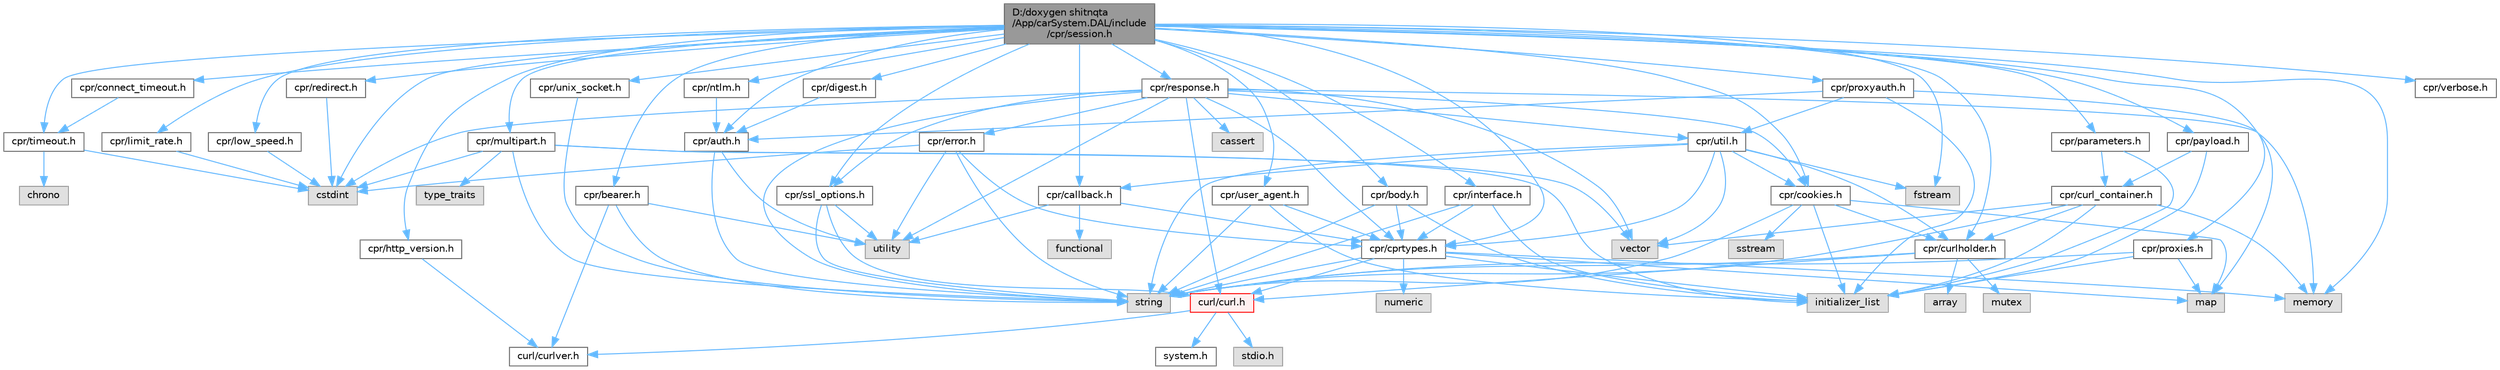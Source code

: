 digraph "D:/doxygen shitnqta/App/carSystem.DAL/include/cpr/session.h"
{
 // INTERACTIVE_SVG=YES
 // LATEX_PDF_SIZE
  bgcolor="transparent";
  edge [fontname=Helvetica,fontsize=10,labelfontname=Helvetica,labelfontsize=10];
  node [fontname=Helvetica,fontsize=10,shape=box,height=0.2,width=0.4];
  Node1 [id="Node000001",label="D:/doxygen shitnqta\l/App/carSystem.DAL/include\l/cpr/session.h",height=0.2,width=0.4,color="gray40", fillcolor="grey60", style="filled", fontcolor="black",tooltip=" "];
  Node1 -> Node2 [id="edge1_Node000001_Node000002",color="steelblue1",style="solid",tooltip=" "];
  Node2 [id="Node000002",label="cstdint",height=0.2,width=0.4,color="grey60", fillcolor="#E0E0E0", style="filled",tooltip=" "];
  Node1 -> Node3 [id="edge2_Node000001_Node000003",color="steelblue1",style="solid",tooltip=" "];
  Node3 [id="Node000003",label="fstream",height=0.2,width=0.4,color="grey60", fillcolor="#E0E0E0", style="filled",tooltip=" "];
  Node1 -> Node4 [id="edge3_Node000001_Node000004",color="steelblue1",style="solid",tooltip=" "];
  Node4 [id="Node000004",label="memory",height=0.2,width=0.4,color="grey60", fillcolor="#E0E0E0", style="filled",tooltip=" "];
  Node1 -> Node5 [id="edge4_Node000001_Node000005",color="steelblue1",style="solid",tooltip=" "];
  Node5 [id="Node000005",label="cpr/auth.h",height=0.2,width=0.4,color="grey40", fillcolor="white", style="filled",URL="$a00014.html",tooltip=" "];
  Node5 -> Node6 [id="edge5_Node000005_Node000006",color="steelblue1",style="solid",tooltip=" "];
  Node6 [id="Node000006",label="string",height=0.2,width=0.4,color="grey60", fillcolor="#E0E0E0", style="filled",tooltip=" "];
  Node5 -> Node7 [id="edge6_Node000005_Node000007",color="steelblue1",style="solid",tooltip=" "];
  Node7 [id="Node000007",label="utility",height=0.2,width=0.4,color="grey60", fillcolor="#E0E0E0", style="filled",tooltip=" "];
  Node1 -> Node8 [id="edge7_Node000001_Node000008",color="steelblue1",style="solid",tooltip=" "];
  Node8 [id="Node000008",label="cpr/bearer.h",height=0.2,width=0.4,color="grey40", fillcolor="white", style="filled",URL="$a00017.html",tooltip=" "];
  Node8 -> Node6 [id="edge8_Node000008_Node000006",color="steelblue1",style="solid",tooltip=" "];
  Node8 -> Node9 [id="edge9_Node000008_Node000009",color="steelblue1",style="solid",tooltip=" "];
  Node9 [id="Node000009",label="curl/curlver.h",height=0.2,width=0.4,color="grey40", fillcolor="white", style="filled",URL="$a00116.html",tooltip=" "];
  Node8 -> Node7 [id="edge10_Node000008_Node000007",color="steelblue1",style="solid",tooltip=" "];
  Node1 -> Node10 [id="edge11_Node000001_Node000010",color="steelblue1",style="solid",tooltip=" "];
  Node10 [id="Node000010",label="cpr/body.h",height=0.2,width=0.4,color="grey40", fillcolor="white", style="filled",URL="$a00020.html",tooltip=" "];
  Node10 -> Node11 [id="edge12_Node000010_Node000011",color="steelblue1",style="solid",tooltip=" "];
  Node11 [id="Node000011",label="initializer_list",height=0.2,width=0.4,color="grey60", fillcolor="#E0E0E0", style="filled",tooltip=" "];
  Node10 -> Node6 [id="edge13_Node000010_Node000006",color="steelblue1",style="solid",tooltip=" "];
  Node10 -> Node12 [id="edge14_Node000010_Node000012",color="steelblue1",style="solid",tooltip=" "];
  Node12 [id="Node000012",label="cpr/cprtypes.h",height=0.2,width=0.4,color="grey40", fillcolor="white", style="filled",URL="$a00035.html",tooltip=" "];
  Node12 -> Node13 [id="edge15_Node000012_Node000013",color="steelblue1",style="solid",tooltip=" "];
  Node13 [id="Node000013",label="curl/curl.h",height=0.2,width=0.4,color="red", fillcolor="#FFF0F0", style="filled",URL="$a00113.html",tooltip=" "];
  Node13 -> Node9 [id="edge16_Node000013_Node000009",color="steelblue1",style="solid",tooltip=" "];
  Node13 -> Node14 [id="edge17_Node000013_Node000014",color="steelblue1",style="solid",tooltip=" "];
  Node14 [id="Node000014",label="system.h",height=0.2,width=0.4,color="grey40", fillcolor="white", style="filled",URL="$a00134.html",tooltip=" "];
  Node13 -> Node15 [id="edge18_Node000013_Node000015",color="steelblue1",style="solid",tooltip=" "];
  Node15 [id="Node000015",label="stdio.h",height=0.2,width=0.4,color="grey60", fillcolor="#E0E0E0", style="filled",tooltip=" "];
  Node12 -> Node11 [id="edge19_Node000012_Node000011",color="steelblue1",style="solid",tooltip=" "];
  Node12 -> Node25 [id="edge20_Node000012_Node000025",color="steelblue1",style="solid",tooltip=" "];
  Node25 [id="Node000025",label="map",height=0.2,width=0.4,color="grey60", fillcolor="#E0E0E0", style="filled",tooltip=" "];
  Node12 -> Node4 [id="edge21_Node000012_Node000004",color="steelblue1",style="solid",tooltip=" "];
  Node12 -> Node26 [id="edge22_Node000012_Node000026",color="steelblue1",style="solid",tooltip=" "];
  Node26 [id="Node000026",label="numeric",height=0.2,width=0.4,color="grey60", fillcolor="#E0E0E0", style="filled",tooltip=" "];
  Node12 -> Node6 [id="edge23_Node000012_Node000006",color="steelblue1",style="solid",tooltip=" "];
  Node1 -> Node27 [id="edge24_Node000001_Node000027",color="steelblue1",style="solid",tooltip=" "];
  Node27 [id="Node000027",label="cpr/callback.h",height=0.2,width=0.4,color="grey40", fillcolor="white", style="filled",URL="$a00023.html",tooltip=" "];
  Node27 -> Node12 [id="edge25_Node000027_Node000012",color="steelblue1",style="solid",tooltip=" "];
  Node27 -> Node28 [id="edge26_Node000027_Node000028",color="steelblue1",style="solid",tooltip=" "];
  Node28 [id="Node000028",label="functional",height=0.2,width=0.4,color="grey60", fillcolor="#E0E0E0", style="filled",tooltip=" "];
  Node27 -> Node7 [id="edge27_Node000027_Node000007",color="steelblue1",style="solid",tooltip=" "];
  Node1 -> Node29 [id="edge28_Node000001_Node000029",color="steelblue1",style="solid",tooltip=" "];
  Node29 [id="Node000029",label="cpr/connect_timeout.h",height=0.2,width=0.4,color="grey40", fillcolor="white", style="filled",URL="$a00026.html",tooltip=" "];
  Node29 -> Node30 [id="edge29_Node000029_Node000030",color="steelblue1",style="solid",tooltip=" "];
  Node30 [id="Node000030",label="cpr/timeout.h",height=0.2,width=0.4,color="grey40", fillcolor="white", style="filled",URL="$a00098.html",tooltip=" "];
  Node30 -> Node31 [id="edge30_Node000030_Node000031",color="steelblue1",style="solid",tooltip=" "];
  Node31 [id="Node000031",label="chrono",height=0.2,width=0.4,color="grey60", fillcolor="#E0E0E0", style="filled",tooltip=" "];
  Node30 -> Node2 [id="edge31_Node000030_Node000002",color="steelblue1",style="solid",tooltip=" "];
  Node1 -> Node32 [id="edge32_Node000001_Node000032",color="steelblue1",style="solid",tooltip=" "];
  Node32 [id="Node000032",label="cpr/cookies.h",height=0.2,width=0.4,color="grey40", fillcolor="white", style="filled",URL="$a00029.html",tooltip=" "];
  Node32 -> Node33 [id="edge33_Node000032_Node000033",color="steelblue1",style="solid",tooltip=" "];
  Node33 [id="Node000033",label="cpr/curlholder.h",height=0.2,width=0.4,color="grey40", fillcolor="white", style="filled",URL="$a00041.html",tooltip=" "];
  Node33 -> Node34 [id="edge34_Node000033_Node000034",color="steelblue1",style="solid",tooltip=" "];
  Node34 [id="Node000034",label="array",height=0.2,width=0.4,color="grey60", fillcolor="#E0E0E0", style="filled",tooltip=" "];
  Node33 -> Node35 [id="edge35_Node000033_Node000035",color="steelblue1",style="solid",tooltip=" "];
  Node35 [id="Node000035",label="mutex",height=0.2,width=0.4,color="grey60", fillcolor="#E0E0E0", style="filled",tooltip=" "];
  Node33 -> Node6 [id="edge36_Node000033_Node000006",color="steelblue1",style="solid",tooltip=" "];
  Node33 -> Node13 [id="edge37_Node000033_Node000013",color="steelblue1",style="solid",tooltip=" "];
  Node32 -> Node11 [id="edge38_Node000032_Node000011",color="steelblue1",style="solid",tooltip=" "];
  Node32 -> Node25 [id="edge39_Node000032_Node000025",color="steelblue1",style="solid",tooltip=" "];
  Node32 -> Node36 [id="edge40_Node000032_Node000036",color="steelblue1",style="solid",tooltip=" "];
  Node36 [id="Node000036",label="sstream",height=0.2,width=0.4,color="grey60", fillcolor="#E0E0E0", style="filled",tooltip=" "];
  Node32 -> Node6 [id="edge41_Node000032_Node000006",color="steelblue1",style="solid",tooltip=" "];
  Node1 -> Node12 [id="edge42_Node000001_Node000012",color="steelblue1",style="solid",tooltip=" "];
  Node1 -> Node33 [id="edge43_Node000001_Node000033",color="steelblue1",style="solid",tooltip=" "];
  Node1 -> Node37 [id="edge44_Node000001_Node000037",color="steelblue1",style="solid",tooltip=" "];
  Node37 [id="Node000037",label="cpr/digest.h",height=0.2,width=0.4,color="grey40", fillcolor="white", style="filled",URL="$a00047.html",tooltip=" "];
  Node37 -> Node5 [id="edge45_Node000037_Node000005",color="steelblue1",style="solid",tooltip=" "];
  Node1 -> Node38 [id="edge46_Node000001_Node000038",color="steelblue1",style="solid",tooltip=" "];
  Node38 [id="Node000038",label="cpr/http_version.h",height=0.2,width=0.4,color="grey40", fillcolor="white", style="filled",URL="$a00053.html",tooltip=" "];
  Node38 -> Node9 [id="edge47_Node000038_Node000009",color="steelblue1",style="solid",tooltip=" "];
  Node1 -> Node39 [id="edge48_Node000001_Node000039",color="steelblue1",style="solid",tooltip=" "];
  Node39 [id="Node000039",label="cpr/interface.h",height=0.2,width=0.4,color="grey40", fillcolor="white", style="filled",URL="$a00056.html",tooltip=" "];
  Node39 -> Node11 [id="edge49_Node000039_Node000011",color="steelblue1",style="solid",tooltip=" "];
  Node39 -> Node6 [id="edge50_Node000039_Node000006",color="steelblue1",style="solid",tooltip=" "];
  Node39 -> Node12 [id="edge51_Node000039_Node000012",color="steelblue1",style="solid",tooltip=" "];
  Node1 -> Node40 [id="edge52_Node000001_Node000040",color="steelblue1",style="solid",tooltip=" "];
  Node40 [id="Node000040",label="cpr/limit_rate.h",height=0.2,width=0.4,color="grey40", fillcolor="white", style="filled",URL="$a00059.html",tooltip=" "];
  Node40 -> Node2 [id="edge53_Node000040_Node000002",color="steelblue1",style="solid",tooltip=" "];
  Node1 -> Node41 [id="edge54_Node000001_Node000041",color="steelblue1",style="solid",tooltip=" "];
  Node41 [id="Node000041",label="cpr/low_speed.h",height=0.2,width=0.4,color="grey40", fillcolor="white", style="filled",URL="$a00062.html",tooltip=" "];
  Node41 -> Node2 [id="edge55_Node000041_Node000002",color="steelblue1",style="solid",tooltip=" "];
  Node1 -> Node42 [id="edge56_Node000001_Node000042",color="steelblue1",style="solid",tooltip=" "];
  Node42 [id="Node000042",label="cpr/multipart.h",height=0.2,width=0.4,color="grey40", fillcolor="white", style="filled",URL="$a00065.html",tooltip=" "];
  Node42 -> Node2 [id="edge57_Node000042_Node000002",color="steelblue1",style="solid",tooltip=" "];
  Node42 -> Node11 [id="edge58_Node000042_Node000011",color="steelblue1",style="solid",tooltip=" "];
  Node42 -> Node6 [id="edge59_Node000042_Node000006",color="steelblue1",style="solid",tooltip=" "];
  Node42 -> Node43 [id="edge60_Node000042_Node000043",color="steelblue1",style="solid",tooltip=" "];
  Node43 [id="Node000043",label="type_traits",height=0.2,width=0.4,color="grey60", fillcolor="#E0E0E0", style="filled",tooltip=" "];
  Node42 -> Node44 [id="edge61_Node000042_Node000044",color="steelblue1",style="solid",tooltip=" "];
  Node44 [id="Node000044",label="vector",height=0.2,width=0.4,color="grey60", fillcolor="#E0E0E0", style="filled",tooltip=" "];
  Node1 -> Node45 [id="edge62_Node000001_Node000045",color="steelblue1",style="solid",tooltip=" "];
  Node45 [id="Node000045",label="cpr/ntlm.h",height=0.2,width=0.4,color="grey40", fillcolor="white", style="filled",URL="$a00068.html",tooltip=" "];
  Node45 -> Node5 [id="edge63_Node000045_Node000005",color="steelblue1",style="solid",tooltip=" "];
  Node1 -> Node46 [id="edge64_Node000001_Node000046",color="steelblue1",style="solid",tooltip=" "];
  Node46 [id="Node000046",label="cpr/parameters.h",height=0.2,width=0.4,color="grey40", fillcolor="white", style="filled",URL="$a00071.html",tooltip=" "];
  Node46 -> Node11 [id="edge65_Node000046_Node000011",color="steelblue1",style="solid",tooltip=" "];
  Node46 -> Node47 [id="edge66_Node000046_Node000047",color="steelblue1",style="solid",tooltip=" "];
  Node47 [id="Node000047",label="cpr/curl_container.h",height=0.2,width=0.4,color="grey40", fillcolor="white", style="filled",URL="$a00044.html",tooltip=" "];
  Node47 -> Node11 [id="edge67_Node000047_Node000011",color="steelblue1",style="solid",tooltip=" "];
  Node47 -> Node4 [id="edge68_Node000047_Node000004",color="steelblue1",style="solid",tooltip=" "];
  Node47 -> Node6 [id="edge69_Node000047_Node000006",color="steelblue1",style="solid",tooltip=" "];
  Node47 -> Node44 [id="edge70_Node000047_Node000044",color="steelblue1",style="solid",tooltip=" "];
  Node47 -> Node33 [id="edge71_Node000047_Node000033",color="steelblue1",style="solid",tooltip=" "];
  Node1 -> Node48 [id="edge72_Node000001_Node000048",color="steelblue1",style="solid",tooltip=" "];
  Node48 [id="Node000048",label="cpr/payload.h",height=0.2,width=0.4,color="grey40", fillcolor="white", style="filled",URL="$a00074.html",tooltip=" "];
  Node48 -> Node11 [id="edge73_Node000048_Node000011",color="steelblue1",style="solid",tooltip=" "];
  Node48 -> Node47 [id="edge74_Node000048_Node000047",color="steelblue1",style="solid",tooltip=" "];
  Node1 -> Node49 [id="edge75_Node000001_Node000049",color="steelblue1",style="solid",tooltip=" "];
  Node49 [id="Node000049",label="cpr/proxies.h",height=0.2,width=0.4,color="grey40", fillcolor="white", style="filled",URL="$a00077.html",tooltip=" "];
  Node49 -> Node11 [id="edge76_Node000049_Node000011",color="steelblue1",style="solid",tooltip=" "];
  Node49 -> Node25 [id="edge77_Node000049_Node000025",color="steelblue1",style="solid",tooltip=" "];
  Node49 -> Node6 [id="edge78_Node000049_Node000006",color="steelblue1",style="solid",tooltip=" "];
  Node1 -> Node50 [id="edge79_Node000001_Node000050",color="steelblue1",style="solid",tooltip=" "];
  Node50 [id="Node000050",label="cpr/proxyauth.h",height=0.2,width=0.4,color="grey40", fillcolor="white", style="filled",URL="$a00080.html",tooltip=" "];
  Node50 -> Node11 [id="edge80_Node000050_Node000011",color="steelblue1",style="solid",tooltip=" "];
  Node50 -> Node25 [id="edge81_Node000050_Node000025",color="steelblue1",style="solid",tooltip=" "];
  Node50 -> Node5 [id="edge82_Node000050_Node000005",color="steelblue1",style="solid",tooltip=" "];
  Node50 -> Node51 [id="edge83_Node000050_Node000051",color="steelblue1",style="solid",tooltip=" "];
  Node51 [id="Node000051",label="cpr/util.h",height=0.2,width=0.4,color="grey40", fillcolor="white", style="filled",URL="$a00107.html",tooltip=" "];
  Node51 -> Node3 [id="edge84_Node000051_Node000003",color="steelblue1",style="solid",tooltip=" "];
  Node51 -> Node6 [id="edge85_Node000051_Node000006",color="steelblue1",style="solid",tooltip=" "];
  Node51 -> Node44 [id="edge86_Node000051_Node000044",color="steelblue1",style="solid",tooltip=" "];
  Node51 -> Node27 [id="edge87_Node000051_Node000027",color="steelblue1",style="solid",tooltip=" "];
  Node51 -> Node32 [id="edge88_Node000051_Node000032",color="steelblue1",style="solid",tooltip=" "];
  Node51 -> Node12 [id="edge89_Node000051_Node000012",color="steelblue1",style="solid",tooltip=" "];
  Node51 -> Node33 [id="edge90_Node000051_Node000033",color="steelblue1",style="solid",tooltip=" "];
  Node1 -> Node52 [id="edge91_Node000001_Node000052",color="steelblue1",style="solid",tooltip=" "];
  Node52 [id="Node000052",label="cpr/redirect.h",height=0.2,width=0.4,color="grey40", fillcolor="white", style="filled",URL="$a00083.html",tooltip=" "];
  Node52 -> Node2 [id="edge92_Node000052_Node000002",color="steelblue1",style="solid",tooltip=" "];
  Node1 -> Node53 [id="edge93_Node000001_Node000053",color="steelblue1",style="solid",tooltip=" "];
  Node53 [id="Node000053",label="cpr/response.h",height=0.2,width=0.4,color="grey40", fillcolor="white", style="filled",URL="$a00086.html",tooltip=" "];
  Node53 -> Node54 [id="edge94_Node000053_Node000054",color="steelblue1",style="solid",tooltip=" "];
  Node54 [id="Node000054",label="cassert",height=0.2,width=0.4,color="grey60", fillcolor="#E0E0E0", style="filled",tooltip=" "];
  Node53 -> Node2 [id="edge95_Node000053_Node000002",color="steelblue1",style="solid",tooltip=" "];
  Node53 -> Node13 [id="edge96_Node000053_Node000013",color="steelblue1",style="solid",tooltip=" "];
  Node53 -> Node4 [id="edge97_Node000053_Node000004",color="steelblue1",style="solid",tooltip=" "];
  Node53 -> Node6 [id="edge98_Node000053_Node000006",color="steelblue1",style="solid",tooltip=" "];
  Node53 -> Node7 [id="edge99_Node000053_Node000007",color="steelblue1",style="solid",tooltip=" "];
  Node53 -> Node44 [id="edge100_Node000053_Node000044",color="steelblue1",style="solid",tooltip=" "];
  Node53 -> Node32 [id="edge101_Node000053_Node000032",color="steelblue1",style="solid",tooltip=" "];
  Node53 -> Node12 [id="edge102_Node000053_Node000012",color="steelblue1",style="solid",tooltip=" "];
  Node53 -> Node55 [id="edge103_Node000053_Node000055",color="steelblue1",style="solid",tooltip=" "];
  Node55 [id="Node000055",label="cpr/error.h",height=0.2,width=0.4,color="grey40", fillcolor="white", style="filled",URL="$a00050.html",tooltip=" "];
  Node55 -> Node2 [id="edge104_Node000055_Node000002",color="steelblue1",style="solid",tooltip=" "];
  Node55 -> Node6 [id="edge105_Node000055_Node000006",color="steelblue1",style="solid",tooltip=" "];
  Node55 -> Node12 [id="edge106_Node000055_Node000012",color="steelblue1",style="solid",tooltip=" "];
  Node55 -> Node7 [id="edge107_Node000055_Node000007",color="steelblue1",style="solid",tooltip=" "];
  Node53 -> Node56 [id="edge108_Node000053_Node000056",color="steelblue1",style="solid",tooltip=" "];
  Node56 [id="Node000056",label="cpr/ssl_options.h",height=0.2,width=0.4,color="grey40", fillcolor="white", style="filled",URL="$a00092.html",tooltip=" "];
  Node56 -> Node6 [id="edge109_Node000056_Node000006",color="steelblue1",style="solid",tooltip=" "];
  Node56 -> Node13 [id="edge110_Node000056_Node000013",color="steelblue1",style="solid",tooltip=" "];
  Node56 -> Node7 [id="edge111_Node000056_Node000007",color="steelblue1",style="solid",tooltip=" "];
  Node53 -> Node51 [id="edge112_Node000053_Node000051",color="steelblue1",style="solid",tooltip=" "];
  Node1 -> Node56 [id="edge113_Node000001_Node000056",color="steelblue1",style="solid",tooltip=" "];
  Node1 -> Node30 [id="edge114_Node000001_Node000030",color="steelblue1",style="solid",tooltip=" "];
  Node1 -> Node57 [id="edge115_Node000001_Node000057",color="steelblue1",style="solid",tooltip=" "];
  Node57 [id="Node000057",label="cpr/unix_socket.h",height=0.2,width=0.4,color="grey40", fillcolor="white", style="filled",URL="$a00101.html",tooltip=" "];
  Node57 -> Node6 [id="edge116_Node000057_Node000006",color="steelblue1",style="solid",tooltip=" "];
  Node1 -> Node58 [id="edge117_Node000001_Node000058",color="steelblue1",style="solid",tooltip=" "];
  Node58 [id="Node000058",label="cpr/user_agent.h",height=0.2,width=0.4,color="grey40", fillcolor="white", style="filled",URL="$a00104.html",tooltip=" "];
  Node58 -> Node11 [id="edge118_Node000058_Node000011",color="steelblue1",style="solid",tooltip=" "];
  Node58 -> Node6 [id="edge119_Node000058_Node000006",color="steelblue1",style="solid",tooltip=" "];
  Node58 -> Node12 [id="edge120_Node000058_Node000012",color="steelblue1",style="solid",tooltip=" "];
  Node1 -> Node59 [id="edge121_Node000001_Node000059",color="steelblue1",style="solid",tooltip=" "];
  Node59 [id="Node000059",label="cpr/verbose.h",height=0.2,width=0.4,color="grey40", fillcolor="white", style="filled",URL="$a00110.html",tooltip=" "];
}
